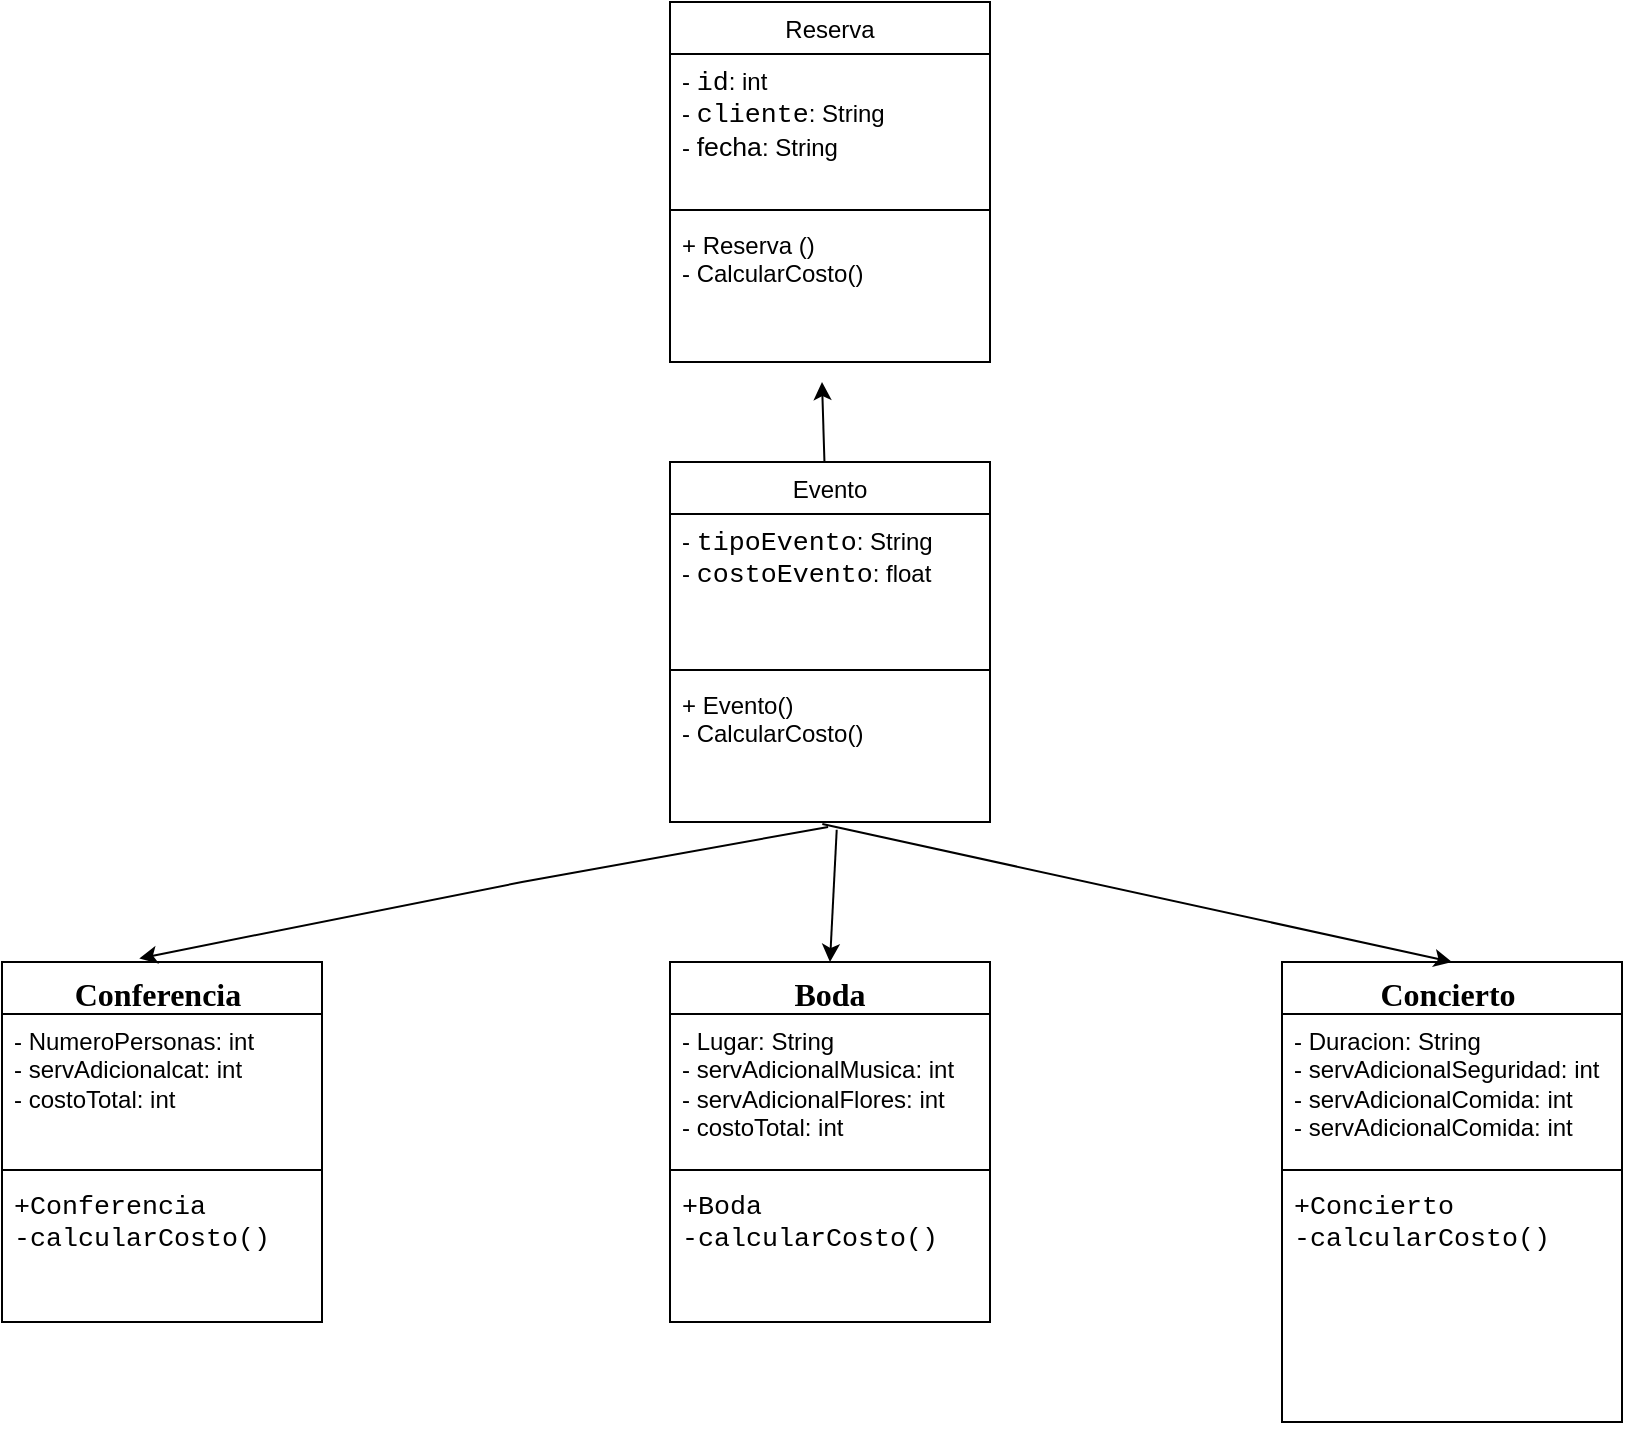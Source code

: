 <mxfile version="24.5.4" type="device">
  <diagram name="Página-1" id="UNuUpOd_7c7CzGOizpcd">
    <mxGraphModel dx="1467" dy="780" grid="1" gridSize="10" guides="1" tooltips="1" connect="1" arrows="1" fold="1" page="1" pageScale="1" pageWidth="827" pageHeight="1169" math="0" shadow="0">
      <root>
        <mxCell id="0" />
        <mxCell id="1" parent="0" />
        <mxCell id="ZlvteApc4NAeUDOjh-3n-6" value="&lt;span style=&quot;font-weight: 400;&quot;&gt;Reserva&lt;/span&gt;" style="swimlane;fontStyle=1;align=center;verticalAlign=top;childLayout=stackLayout;horizontal=1;startSize=26;horizontalStack=0;resizeParent=1;resizeParentMax=0;resizeLast=0;collapsible=1;marginBottom=0;whiteSpace=wrap;html=1;" parent="1" vertex="1">
          <mxGeometry x="334" y="160" width="160" height="180" as="geometry" />
        </mxCell>
        <mxCell id="ZlvteApc4NAeUDOjh-3n-7" value="-&amp;nbsp;&lt;span style=&quot;font-family: &amp;quot;Courier New&amp;quot;; font-size: 13.333px;&quot;&gt;id&lt;/span&gt;: int&lt;div&gt;-&amp;nbsp;&lt;span style=&quot;font-family: &amp;quot;Courier New&amp;quot;; font-size: 13.333px;&quot;&gt;cliente&lt;/span&gt;: String&lt;/div&gt;&lt;div&gt;-&amp;nbsp;&lt;span style=&quot;font-size: 13.333px;&quot;&gt;fecha&lt;/span&gt;: String&lt;br&gt;&lt;/div&gt;" style="text;strokeColor=none;fillColor=none;align=left;verticalAlign=top;spacingLeft=4;spacingRight=4;overflow=hidden;rotatable=0;points=[[0,0.5],[1,0.5]];portConstraint=eastwest;whiteSpace=wrap;html=1;" parent="ZlvteApc4NAeUDOjh-3n-6" vertex="1">
          <mxGeometry y="26" width="160" height="74" as="geometry" />
        </mxCell>
        <mxCell id="ZlvteApc4NAeUDOjh-3n-8" value="" style="line;strokeWidth=1;fillColor=none;align=left;verticalAlign=middle;spacingTop=-1;spacingLeft=3;spacingRight=3;rotatable=0;labelPosition=right;points=[];portConstraint=eastwest;strokeColor=inherit;" parent="ZlvteApc4NAeUDOjh-3n-6" vertex="1">
          <mxGeometry y="100" width="160" height="8" as="geometry" />
        </mxCell>
        <mxCell id="ZlvteApc4NAeUDOjh-3n-9" value="+ Reserva ()&lt;div&gt;- CalcularCosto()&lt;br&gt;&lt;div&gt;&lt;br&gt;&lt;/div&gt;&lt;/div&gt;" style="text;strokeColor=none;fillColor=none;align=left;verticalAlign=top;spacingLeft=4;spacingRight=4;overflow=hidden;rotatable=0;points=[[0,0.5],[1,0.5]];portConstraint=eastwest;whiteSpace=wrap;html=1;" parent="ZlvteApc4NAeUDOjh-3n-6" vertex="1">
          <mxGeometry y="108" width="160" height="72" as="geometry" />
        </mxCell>
        <mxCell id="ZlvteApc4NAeUDOjh-3n-10" value="&lt;span style=&quot;font-weight: 400;&quot;&gt;Evento&lt;/span&gt;" style="swimlane;fontStyle=1;align=center;verticalAlign=top;childLayout=stackLayout;horizontal=1;startSize=26;horizontalStack=0;resizeParent=1;resizeParentMax=0;resizeLast=0;collapsible=1;marginBottom=0;whiteSpace=wrap;html=1;" parent="1" vertex="1">
          <mxGeometry x="334" y="390" width="160" height="180" as="geometry" />
        </mxCell>
        <mxCell id="ZlvteApc4NAeUDOjh-3n-11" value="-&amp;nbsp;&lt;span style=&quot;font-size:10.0pt;line-height:&lt;br/&gt;107%;font-family:&amp;quot;Courier New&amp;quot;;mso-fareast-font-family:&amp;quot;Times New Roman&amp;quot;;&lt;br/&gt;mso-font-kerning:0pt;mso-ligatures:none;mso-ansi-language:ES-MX;mso-fareast-language:&lt;br/&gt;ES-MX;mso-bidi-language:AR-SA&quot; lang=&quot;ES-MX&quot;&gt;tipoEvento&lt;/span&gt;: String&lt;div&gt;-&amp;nbsp;&lt;span style=&quot;font-size:10.0pt;line-height:&lt;br/&gt;107%;font-family:&amp;quot;Courier New&amp;quot;;mso-fareast-font-family:&amp;quot;Times New Roman&amp;quot;;&lt;br/&gt;mso-font-kerning:0pt;mso-ligatures:none;mso-ansi-language:ES-MX;mso-fareast-language:&lt;br/&gt;ES-MX;mso-bidi-language:AR-SA&quot; lang=&quot;ES-MX&quot;&gt;costoEvento&lt;/span&gt;: float&lt;/div&gt;" style="text;strokeColor=none;fillColor=none;align=left;verticalAlign=top;spacingLeft=4;spacingRight=4;overflow=hidden;rotatable=0;points=[[0,0.5],[1,0.5]];portConstraint=eastwest;whiteSpace=wrap;html=1;" parent="ZlvteApc4NAeUDOjh-3n-10" vertex="1">
          <mxGeometry y="26" width="160" height="74" as="geometry" />
        </mxCell>
        <mxCell id="ZlvteApc4NAeUDOjh-3n-12" value="" style="line;strokeWidth=1;fillColor=none;align=left;verticalAlign=middle;spacingTop=-1;spacingLeft=3;spacingRight=3;rotatable=0;labelPosition=right;points=[];portConstraint=eastwest;strokeColor=inherit;" parent="ZlvteApc4NAeUDOjh-3n-10" vertex="1">
          <mxGeometry y="100" width="160" height="8" as="geometry" />
        </mxCell>
        <mxCell id="ZlvteApc4NAeUDOjh-3n-13" value="+ Evento()&lt;div&gt;- CalcularCosto()&lt;br&gt;&lt;div&gt;&lt;br&gt;&lt;/div&gt;&lt;/div&gt;" style="text;strokeColor=none;fillColor=none;align=left;verticalAlign=top;spacingLeft=4;spacingRight=4;overflow=hidden;rotatable=0;points=[[0,0.5],[1,0.5]];portConstraint=eastwest;whiteSpace=wrap;html=1;" parent="ZlvteApc4NAeUDOjh-3n-10" vertex="1">
          <mxGeometry y="108" width="160" height="72" as="geometry" />
        </mxCell>
        <mxCell id="ZlvteApc4NAeUDOjh-3n-14" value="&lt;b&gt;&lt;span style=&quot;font-size:12.0pt;&lt;br/&gt;line-height:107%;font-family:&amp;quot;Times New Roman&amp;quot;,serif;mso-fareast-font-family:&lt;br/&gt;&amp;quot;Times New Roman&amp;quot;;mso-font-kerning:0pt;mso-ligatures:none;mso-ansi-language:&lt;br/&gt;ES-MX;mso-fareast-language:ES-MX;mso-bidi-language:AR-SA&quot; lang=&quot;ES-MX&quot;&gt;Conferencia&amp;nbsp;&lt;/span&gt;&lt;/b&gt;" style="swimlane;fontStyle=1;align=center;verticalAlign=top;childLayout=stackLayout;horizontal=1;startSize=26;horizontalStack=0;resizeParent=1;resizeParentMax=0;resizeLast=0;collapsible=1;marginBottom=0;whiteSpace=wrap;html=1;" parent="1" vertex="1">
          <mxGeometry y="640" width="160" height="180" as="geometry" />
        </mxCell>
        <mxCell id="ZlvteApc4NAeUDOjh-3n-15" value="- NumeroPersonas: int&lt;div&gt;- servAdicionalcat: int&lt;br&gt;&lt;/div&gt;&lt;div&gt;- costoTotal: int&lt;br&gt;&lt;/div&gt;" style="text;strokeColor=none;fillColor=none;align=left;verticalAlign=top;spacingLeft=4;spacingRight=4;overflow=hidden;rotatable=0;points=[[0,0.5],[1,0.5]];portConstraint=eastwest;whiteSpace=wrap;html=1;" parent="ZlvteApc4NAeUDOjh-3n-14" vertex="1">
          <mxGeometry y="26" width="160" height="74" as="geometry" />
        </mxCell>
        <mxCell id="ZlvteApc4NAeUDOjh-3n-16" value="" style="line;strokeWidth=1;fillColor=none;align=left;verticalAlign=middle;spacingTop=-1;spacingLeft=3;spacingRight=3;rotatable=0;labelPosition=right;points=[];portConstraint=eastwest;strokeColor=inherit;" parent="ZlvteApc4NAeUDOjh-3n-14" vertex="1">
          <mxGeometry y="100" width="160" height="8" as="geometry" />
        </mxCell>
        <mxCell id="ZlvteApc4NAeUDOjh-3n-17" value="&lt;div&gt;&lt;div&gt;&lt;span style=&quot;font-size:10.0pt;line-height:&lt;br/&gt;107%;font-family:&amp;quot;Courier New&amp;quot;;mso-fareast-font-family:&amp;quot;Times New Roman&amp;quot;;&lt;br/&gt;mso-font-kerning:0pt;mso-ligatures:none;mso-ansi-language:ES-MX;mso-fareast-language:&lt;br/&gt;ES-MX;mso-bidi-language:AR-SA&quot; lang=&quot;ES-MX&quot;&gt;+Conferencia&lt;/span&gt;&lt;/div&gt;&lt;div&gt;&lt;span style=&quot;font-size:10.0pt;line-height:&lt;br/&gt;107%;font-family:&amp;quot;Courier New&amp;quot;;mso-fareast-font-family:&amp;quot;Times New Roman&amp;quot;;&lt;br/&gt;mso-font-kerning:0pt;mso-ligatures:none;mso-ansi-language:ES-MX;mso-fareast-language:&lt;br/&gt;ES-MX;mso-bidi-language:AR-SA&quot; lang=&quot;ES-MX&quot;&gt;-calcularCosto()&lt;/span&gt;&lt;br&gt;&lt;/div&gt;&lt;/div&gt;" style="text;strokeColor=none;fillColor=none;align=left;verticalAlign=top;spacingLeft=4;spacingRight=4;overflow=hidden;rotatable=0;points=[[0,0.5],[1,0.5]];portConstraint=eastwest;whiteSpace=wrap;html=1;" parent="ZlvteApc4NAeUDOjh-3n-14" vertex="1">
          <mxGeometry y="108" width="160" height="72" as="geometry" />
        </mxCell>
        <mxCell id="ZlvteApc4NAeUDOjh-3n-18" value="&lt;b&gt;&lt;span style=&quot;font-size:12.0pt;&lt;br/&gt;line-height:107%;font-family:&amp;quot;Times New Roman&amp;quot;,serif;mso-fareast-font-family:&lt;br/&gt;&amp;quot;Times New Roman&amp;quot;;mso-font-kerning:0pt;mso-ligatures:none;mso-ansi-language:&lt;br/&gt;ES-MX;mso-fareast-language:ES-MX;mso-bidi-language:AR-SA&quot; lang=&quot;ES-MX&quot;&gt;Boda&lt;/span&gt;&lt;/b&gt;" style="swimlane;fontStyle=1;align=center;verticalAlign=top;childLayout=stackLayout;horizontal=1;startSize=26;horizontalStack=0;resizeParent=1;resizeParentMax=0;resizeLast=0;collapsible=1;marginBottom=0;whiteSpace=wrap;html=1;" parent="1" vertex="1">
          <mxGeometry x="334" y="640" width="160" height="180" as="geometry" />
        </mxCell>
        <mxCell id="ZlvteApc4NAeUDOjh-3n-19" value="- Lugar: String&lt;div&gt;- servAdicionalMusica: int&lt;br&gt;&lt;/div&gt;&lt;div&gt;- servAdicionalFlores: int&lt;br&gt;&lt;/div&gt;&lt;div&gt;- costoTotal: int&lt;br&gt;&lt;/div&gt;" style="text;strokeColor=none;fillColor=none;align=left;verticalAlign=top;spacingLeft=4;spacingRight=4;overflow=hidden;rotatable=0;points=[[0,0.5],[1,0.5]];portConstraint=eastwest;whiteSpace=wrap;html=1;" parent="ZlvteApc4NAeUDOjh-3n-18" vertex="1">
          <mxGeometry y="26" width="160" height="74" as="geometry" />
        </mxCell>
        <mxCell id="ZlvteApc4NAeUDOjh-3n-20" value="" style="line;strokeWidth=1;fillColor=none;align=left;verticalAlign=middle;spacingTop=-1;spacingLeft=3;spacingRight=3;rotatable=0;labelPosition=right;points=[];portConstraint=eastwest;strokeColor=inherit;" parent="ZlvteApc4NAeUDOjh-3n-18" vertex="1">
          <mxGeometry y="100" width="160" height="8" as="geometry" />
        </mxCell>
        <mxCell id="ZlvteApc4NAeUDOjh-3n-21" value="&lt;div&gt;&lt;div&gt;&lt;span style=&quot;font-size:10.0pt;line-height:&lt;br/&gt;107%;font-family:&amp;quot;Courier New&amp;quot;;mso-fareast-font-family:&amp;quot;Times New Roman&amp;quot;;&lt;br/&gt;mso-font-kerning:0pt;mso-ligatures:none;mso-ansi-language:ES-MX;mso-fareast-language:&lt;br/&gt;ES-MX;mso-bidi-language:AR-SA&quot; lang=&quot;ES-MX&quot;&gt;+Boda&lt;/span&gt;&lt;/div&gt;&lt;div&gt;&lt;span style=&quot;font-size:10.0pt;line-height:&lt;br/&gt;107%;font-family:&amp;quot;Courier New&amp;quot;;mso-fareast-font-family:&amp;quot;Times New Roman&amp;quot;;&lt;br/&gt;mso-font-kerning:0pt;mso-ligatures:none;mso-ansi-language:ES-MX;mso-fareast-language:&lt;br/&gt;ES-MX;mso-bidi-language:AR-SA&quot; lang=&quot;ES-MX&quot;&gt;-calcularCosto()&lt;/span&gt;&lt;br&gt;&lt;/div&gt;&lt;/div&gt;" style="text;strokeColor=none;fillColor=none;align=left;verticalAlign=top;spacingLeft=4;spacingRight=4;overflow=hidden;rotatable=0;points=[[0,0.5],[1,0.5]];portConstraint=eastwest;whiteSpace=wrap;html=1;" parent="ZlvteApc4NAeUDOjh-3n-18" vertex="1">
          <mxGeometry y="108" width="160" height="72" as="geometry" />
        </mxCell>
        <mxCell id="ZlvteApc4NAeUDOjh-3n-22" value="&lt;b&gt;&lt;span style=&quot;font-size:12.0pt;&lt;br/&gt;line-height:107%;font-family:&amp;quot;Times New Roman&amp;quot;,serif;mso-fareast-font-family:&lt;br/&gt;&amp;quot;Times New Roman&amp;quot;;mso-font-kerning:0pt;mso-ligatures:none;mso-ansi-language:&lt;br/&gt;ES-MX;mso-fareast-language:ES-MX;mso-bidi-language:AR-SA&quot; lang=&quot;ES-MX&quot;&gt;Concierto&amp;nbsp;&lt;/span&gt;&lt;/b&gt;" style="swimlane;fontStyle=1;align=center;verticalAlign=top;childLayout=stackLayout;horizontal=1;startSize=26;horizontalStack=0;resizeParent=1;resizeParentMax=0;resizeLast=0;collapsible=1;marginBottom=0;whiteSpace=wrap;html=1;" parent="1" vertex="1">
          <mxGeometry x="640" y="640" width="170" height="230" as="geometry" />
        </mxCell>
        <mxCell id="ZlvteApc4NAeUDOjh-3n-23" value="- Duracion: String&lt;div&gt;- servAdicionalSeguridad: int&lt;br&gt;&lt;/div&gt;&lt;div&gt;- servAdicionalComida: int&lt;br&gt;&lt;/div&gt;&lt;div&gt;- servAdicionalComida: int&lt;br&gt;&lt;/div&gt;" style="text;strokeColor=none;fillColor=none;align=left;verticalAlign=top;spacingLeft=4;spacingRight=4;overflow=hidden;rotatable=0;points=[[0,0.5],[1,0.5]];portConstraint=eastwest;whiteSpace=wrap;html=1;" parent="ZlvteApc4NAeUDOjh-3n-22" vertex="1">
          <mxGeometry y="26" width="170" height="74" as="geometry" />
        </mxCell>
        <mxCell id="ZlvteApc4NAeUDOjh-3n-24" value="" style="line;strokeWidth=1;fillColor=none;align=left;verticalAlign=middle;spacingTop=-1;spacingLeft=3;spacingRight=3;rotatable=0;labelPosition=right;points=[];portConstraint=eastwest;strokeColor=inherit;" parent="ZlvteApc4NAeUDOjh-3n-22" vertex="1">
          <mxGeometry y="100" width="170" height="8" as="geometry" />
        </mxCell>
        <mxCell id="ZlvteApc4NAeUDOjh-3n-25" value="&lt;div&gt;&lt;div&gt;&lt;span style=&quot;font-size:10.0pt;line-height:&lt;br/&gt;107%;font-family:&amp;quot;Courier New&amp;quot;;mso-fareast-font-family:&amp;quot;Times New Roman&amp;quot;;&lt;br/&gt;mso-font-kerning:0pt;mso-ligatures:none;mso-ansi-language:ES-MX;mso-fareast-language:&lt;br/&gt;ES-MX;mso-bidi-language:AR-SA&quot; lang=&quot;ES-MX&quot;&gt;+Concierto&lt;/span&gt;&lt;/div&gt;&lt;div&gt;&lt;span style=&quot;font-size:10.0pt;line-height:&lt;br/&gt;107%;font-family:&amp;quot;Courier New&amp;quot;;mso-fareast-font-family:&amp;quot;Times New Roman&amp;quot;;&lt;br/&gt;mso-font-kerning:0pt;mso-ligatures:none;mso-ansi-language:ES-MX;mso-fareast-language:&lt;br/&gt;ES-MX;mso-bidi-language:AR-SA&quot; lang=&quot;ES-MX&quot;&gt;-calcularCosto()&lt;/span&gt;&lt;br&gt;&lt;/div&gt;&lt;/div&gt;" style="text;strokeColor=none;fillColor=none;align=left;verticalAlign=top;spacingLeft=4;spacingRight=4;overflow=hidden;rotatable=0;points=[[0,0.5],[1,0.5]];portConstraint=eastwest;whiteSpace=wrap;html=1;" parent="ZlvteApc4NAeUDOjh-3n-22" vertex="1">
          <mxGeometry y="108" width="170" height="122" as="geometry" />
        </mxCell>
        <mxCell id="CFQExqacYUvZAqHfanHj-2" value="" style="endArrow=classic;html=1;rounded=0;entryX=0.475;entryY=1.139;entryDx=0;entryDy=0;entryPerimeter=0;" edge="1" parent="1" source="ZlvteApc4NAeUDOjh-3n-10" target="ZlvteApc4NAeUDOjh-3n-9">
          <mxGeometry width="50" height="50" relative="1" as="geometry">
            <mxPoint x="360" y="410" as="sourcePoint" />
            <mxPoint x="410" y="360" as="targetPoint" />
          </mxGeometry>
        </mxCell>
        <mxCell id="CFQExqacYUvZAqHfanHj-3" value="" style="endArrow=classic;html=1;rounded=0;entryX=0.429;entryY=-0.01;entryDx=0;entryDy=0;entryPerimeter=0;exitX=0.494;exitY=1.034;exitDx=0;exitDy=0;exitPerimeter=0;" edge="1" parent="1" source="ZlvteApc4NAeUDOjh-3n-13" target="ZlvteApc4NAeUDOjh-3n-14">
          <mxGeometry width="50" height="50" relative="1" as="geometry">
            <mxPoint x="421" y="400" as="sourcePoint" />
            <mxPoint x="420" y="360" as="targetPoint" />
            <Array as="points">
              <mxPoint x="260" y="600" />
            </Array>
          </mxGeometry>
        </mxCell>
        <mxCell id="CFQExqacYUvZAqHfanHj-5" value="" style="endArrow=classic;html=1;rounded=0;entryX=0.5;entryY=0;entryDx=0;entryDy=0;exitX=0.476;exitY=1.014;exitDx=0;exitDy=0;exitPerimeter=0;" edge="1" parent="1" source="ZlvteApc4NAeUDOjh-3n-13" target="ZlvteApc4NAeUDOjh-3n-22">
          <mxGeometry width="50" height="50" relative="1" as="geometry">
            <mxPoint x="423" y="582" as="sourcePoint" />
            <mxPoint x="79" y="648" as="targetPoint" />
            <Array as="points" />
          </mxGeometry>
        </mxCell>
        <mxCell id="CFQExqacYUvZAqHfanHj-6" value="" style="endArrow=classic;html=1;rounded=0;entryX=0.5;entryY=0;entryDx=0;entryDy=0;exitX=0.521;exitY=1.054;exitDx=0;exitDy=0;exitPerimeter=0;" edge="1" parent="1" source="ZlvteApc4NAeUDOjh-3n-13" target="ZlvteApc4NAeUDOjh-3n-18">
          <mxGeometry width="50" height="50" relative="1" as="geometry">
            <mxPoint x="433" y="592" as="sourcePoint" />
            <mxPoint x="89" y="658" as="targetPoint" />
            <Array as="points" />
          </mxGeometry>
        </mxCell>
      </root>
    </mxGraphModel>
  </diagram>
</mxfile>
